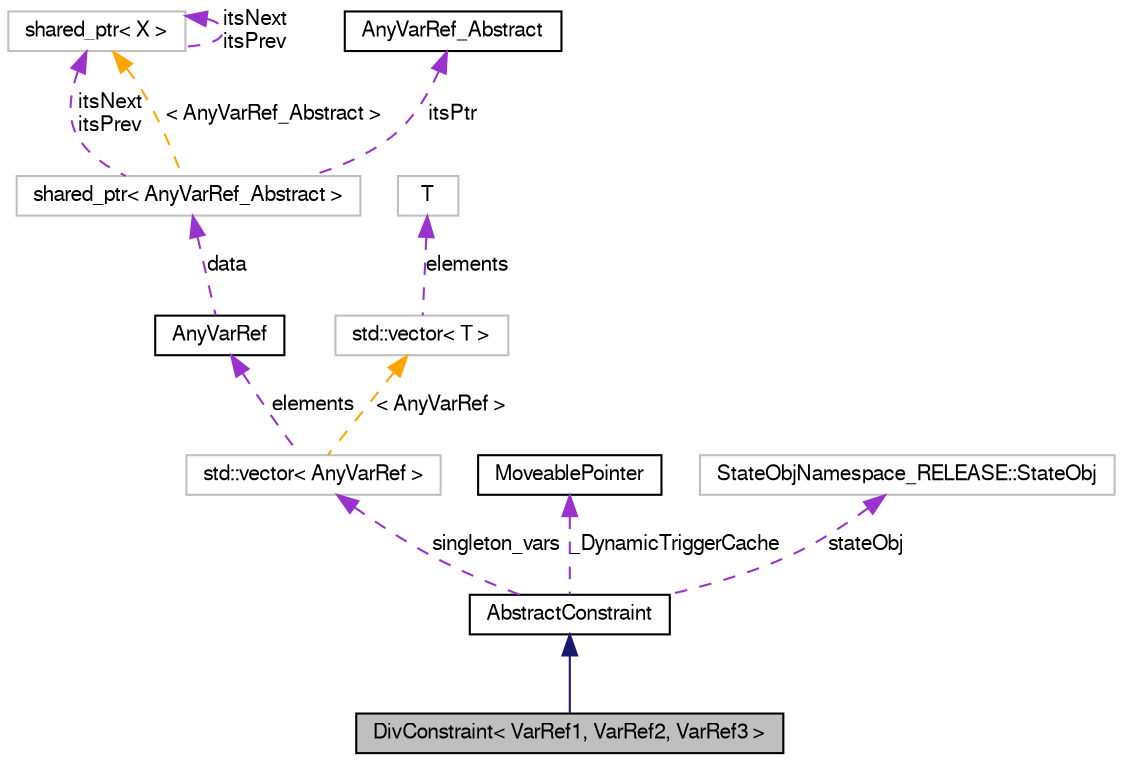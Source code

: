 digraph G
{
  edge [fontname="FreeSans",fontsize="10",labelfontname="FreeSans",labelfontsize="10"];
  node [fontname="FreeSans",fontsize="10",shape=record];
  Node1 [label="DivConstraint\< VarRef1, VarRef2, VarRef3 \>",height=0.2,width=0.4,color="black", fillcolor="grey75", style="filled" fontcolor="black"];
  Node2 -> Node1 [dir=back,color="midnightblue",fontsize="10",style="solid",fontname="FreeSans"];
  Node2 [label="AbstractConstraint",height=0.2,width=0.4,color="black", fillcolor="white", style="filled",URL="$class_abstract_constraint.html",tooltip="Base type from which all constraints are derived."];
  Node3 -> Node2 [dir=back,color="darkorchid3",fontsize="10",style="dashed",label="singleton_vars",fontname="FreeSans"];
  Node3 [label="std::vector\< AnyVarRef \>",height=0.2,width=0.4,color="grey75", fillcolor="white", style="filled"];
  Node4 -> Node3 [dir=back,color="darkorchid3",fontsize="10",style="dashed",label="elements",fontname="FreeSans"];
  Node4 [label="AnyVarRef",height=0.2,width=0.4,color="black", fillcolor="white", style="filled",URL="$class_any_var_ref.html",tooltip="Provides a method of wrapping any variable type in a general wrapper."];
  Node5 -> Node4 [dir=back,color="darkorchid3",fontsize="10",style="dashed",label="data",fontname="FreeSans"];
  Node5 [label="shared_ptr\< AnyVarRef_Abstract \>",height=0.2,width=0.4,color="grey75", fillcolor="white", style="filled"];
  Node6 -> Node5 [dir=back,color="darkorchid3",fontsize="10",style="dashed",label="itsNext\nitsPrev",fontname="FreeSans"];
  Node6 [label="shared_ptr\< X \>",height=0.2,width=0.4,color="grey75", fillcolor="white", style="filled"];
  Node6 -> Node6 [dir=back,color="darkorchid3",fontsize="10",style="dashed",label="itsNext\nitsPrev",fontname="FreeSans"];
  Node7 -> Node5 [dir=back,color="darkorchid3",fontsize="10",style="dashed",label="itsPtr",fontname="FreeSans"];
  Node7 [label="AnyVarRef_Abstract",height=0.2,width=0.4,color="black", fillcolor="white", style="filled",URL="$struct_any_var_ref___abstract.html",tooltip="Internal type used by AnyVarRef."];
  Node6 -> Node5 [dir=back,color="orange",fontsize="10",style="dashed",label="\< AnyVarRef_Abstract \>",fontname="FreeSans"];
  Node8 -> Node3 [dir=back,color="orange",fontsize="10",style="dashed",label="\< AnyVarRef \>",fontname="FreeSans"];
  Node8 [label="std::vector\< T \>",height=0.2,width=0.4,color="grey75", fillcolor="white", style="filled",tooltip="STL class."];
  Node9 -> Node8 [dir=back,color="darkorchid3",fontsize="10",style="dashed",label="elements",fontname="FreeSans"];
  Node9 [label="T",height=0.2,width=0.4,color="grey75", fillcolor="white", style="filled"];
  Node10 -> Node2 [dir=back,color="darkorchid3",fontsize="10",style="dashed",label="_DynamicTriggerCache",fontname="FreeSans"];
  Node10 [label="MoveablePointer",height=0.2,width=0.4,color="black", fillcolor="white", style="filled",URL="$class_moveable_pointer.html",tooltip="Class which represents a moveable pointer."];
  Node11 -> Node2 [dir=back,color="darkorchid3",fontsize="10",style="dashed",label="stateObj",fontname="FreeSans"];
  Node11 [label="StateObjNamespace_RELEASE::StateObj",height=0.2,width=0.4,color="grey75", fillcolor="white", style="filled"];
}
